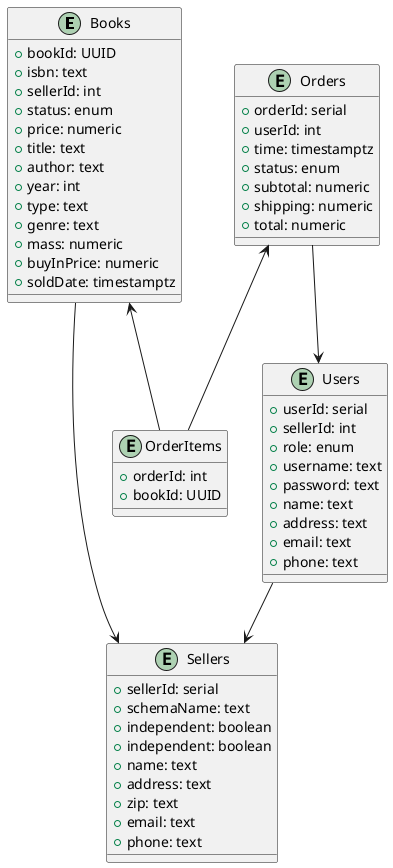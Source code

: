 @startuml Central Antiquarian
entity Books {
    + bookId: UUID /'primary key, globally unique'/
    + isbn: text /'unique for same edition of book'/
    + sellerId: int /'foreign key'/
    + status: enum /'available, reserved, sold'/
    + price: numeric
    + title: text
    + author: text
    + year: int
    + type: text
    + genre: text
    + mass: numeric
    + buyInPrice: numeric
    + soldDate: timestamptz
}

entity Users {
    + userId: serial /'primary key'/
    + sellerId: int /'foreign key'/
    + role: enum /'admin, seller, customer'/
    + username: text /'unique'/
    + password: text /'hashed'/
    + name: text
    + address: text
    + email: text
    + phone: text
}

entity Orders {
    + orderId: serial /'primary key'/
    + userId: int
    + time: timestamptz
    + status: enum /'pending, completed'/
    + subtotal: numeric
    + shipping: numeric
    + total: numeric
}

entity OrderItems {
    + orderId: int /'primary key, foreign key'/
    + bookId: UUID /'primary key, foreign key'/
}

entity Sellers {
    + sellerId: serial
    + schemaName: text
    + independent: boolean
    + independent: boolean
    + name: text
    + address: text
    + zip: text
    + email: text
    + phone: text
}

Books --> Sellers
Orders --> Users
Orders <-- OrderItems
Users --> Sellers
Books <-- OrderItems
@enduml

